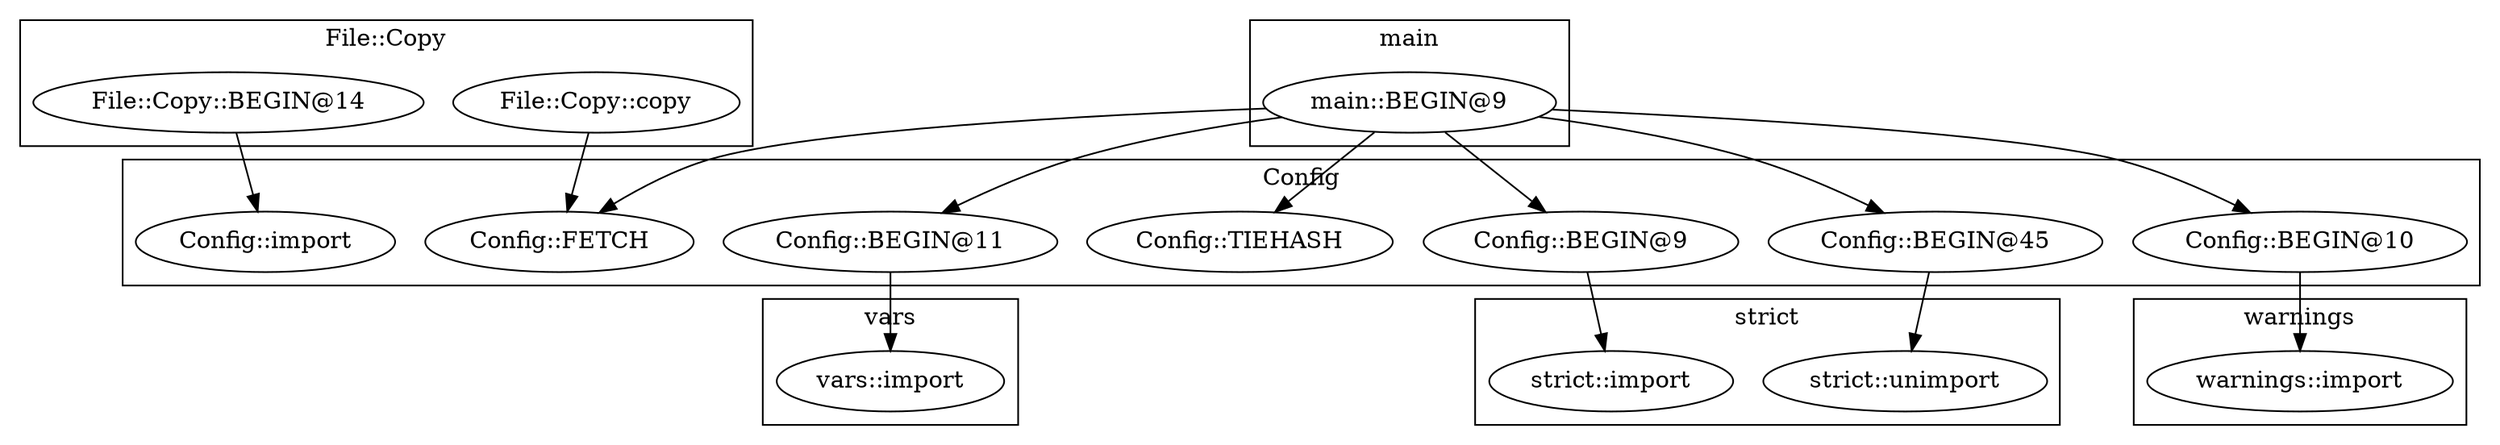 digraph {
graph [overlap=false]
subgraph cluster_Config {
	label="Config";
	"Config::BEGIN@11";
	"Config::TIEHASH";
	"Config::BEGIN@45";
	"Config::BEGIN@10";
	"Config::BEGIN@9";
	"Config::import";
	"Config::FETCH";
}
subgraph cluster_File_Copy {
	label="File::Copy";
	"File::Copy::copy";
	"File::Copy::BEGIN@14";
}
subgraph cluster_warnings {
	label="warnings";
	"warnings::import";
}
subgraph cluster_vars {
	label="vars";
	"vars::import";
}
subgraph cluster_main {
	label="main";
	"main::BEGIN@9";
}
subgraph cluster_strict {
	label="strict";
	"strict::import";
	"strict::unimport";
}
"main::BEGIN@9" -> "Config::BEGIN@10";
"Config::BEGIN@45" -> "strict::unimport";
"Config::BEGIN@10" -> "warnings::import";
"main::BEGIN@9" -> "Config::BEGIN@11";
"main::BEGIN@9" -> "Config::BEGIN@45";
"main::BEGIN@9" -> "Config::TIEHASH";
"File::Copy::BEGIN@14" -> "Config::import";
"main::BEGIN@9" -> "Config::BEGIN@9";
"Config::BEGIN@11" -> "vars::import";
"main::BEGIN@9" -> "Config::FETCH";
"File::Copy::copy" -> "Config::FETCH";
"Config::BEGIN@9" -> "strict::import";
}

